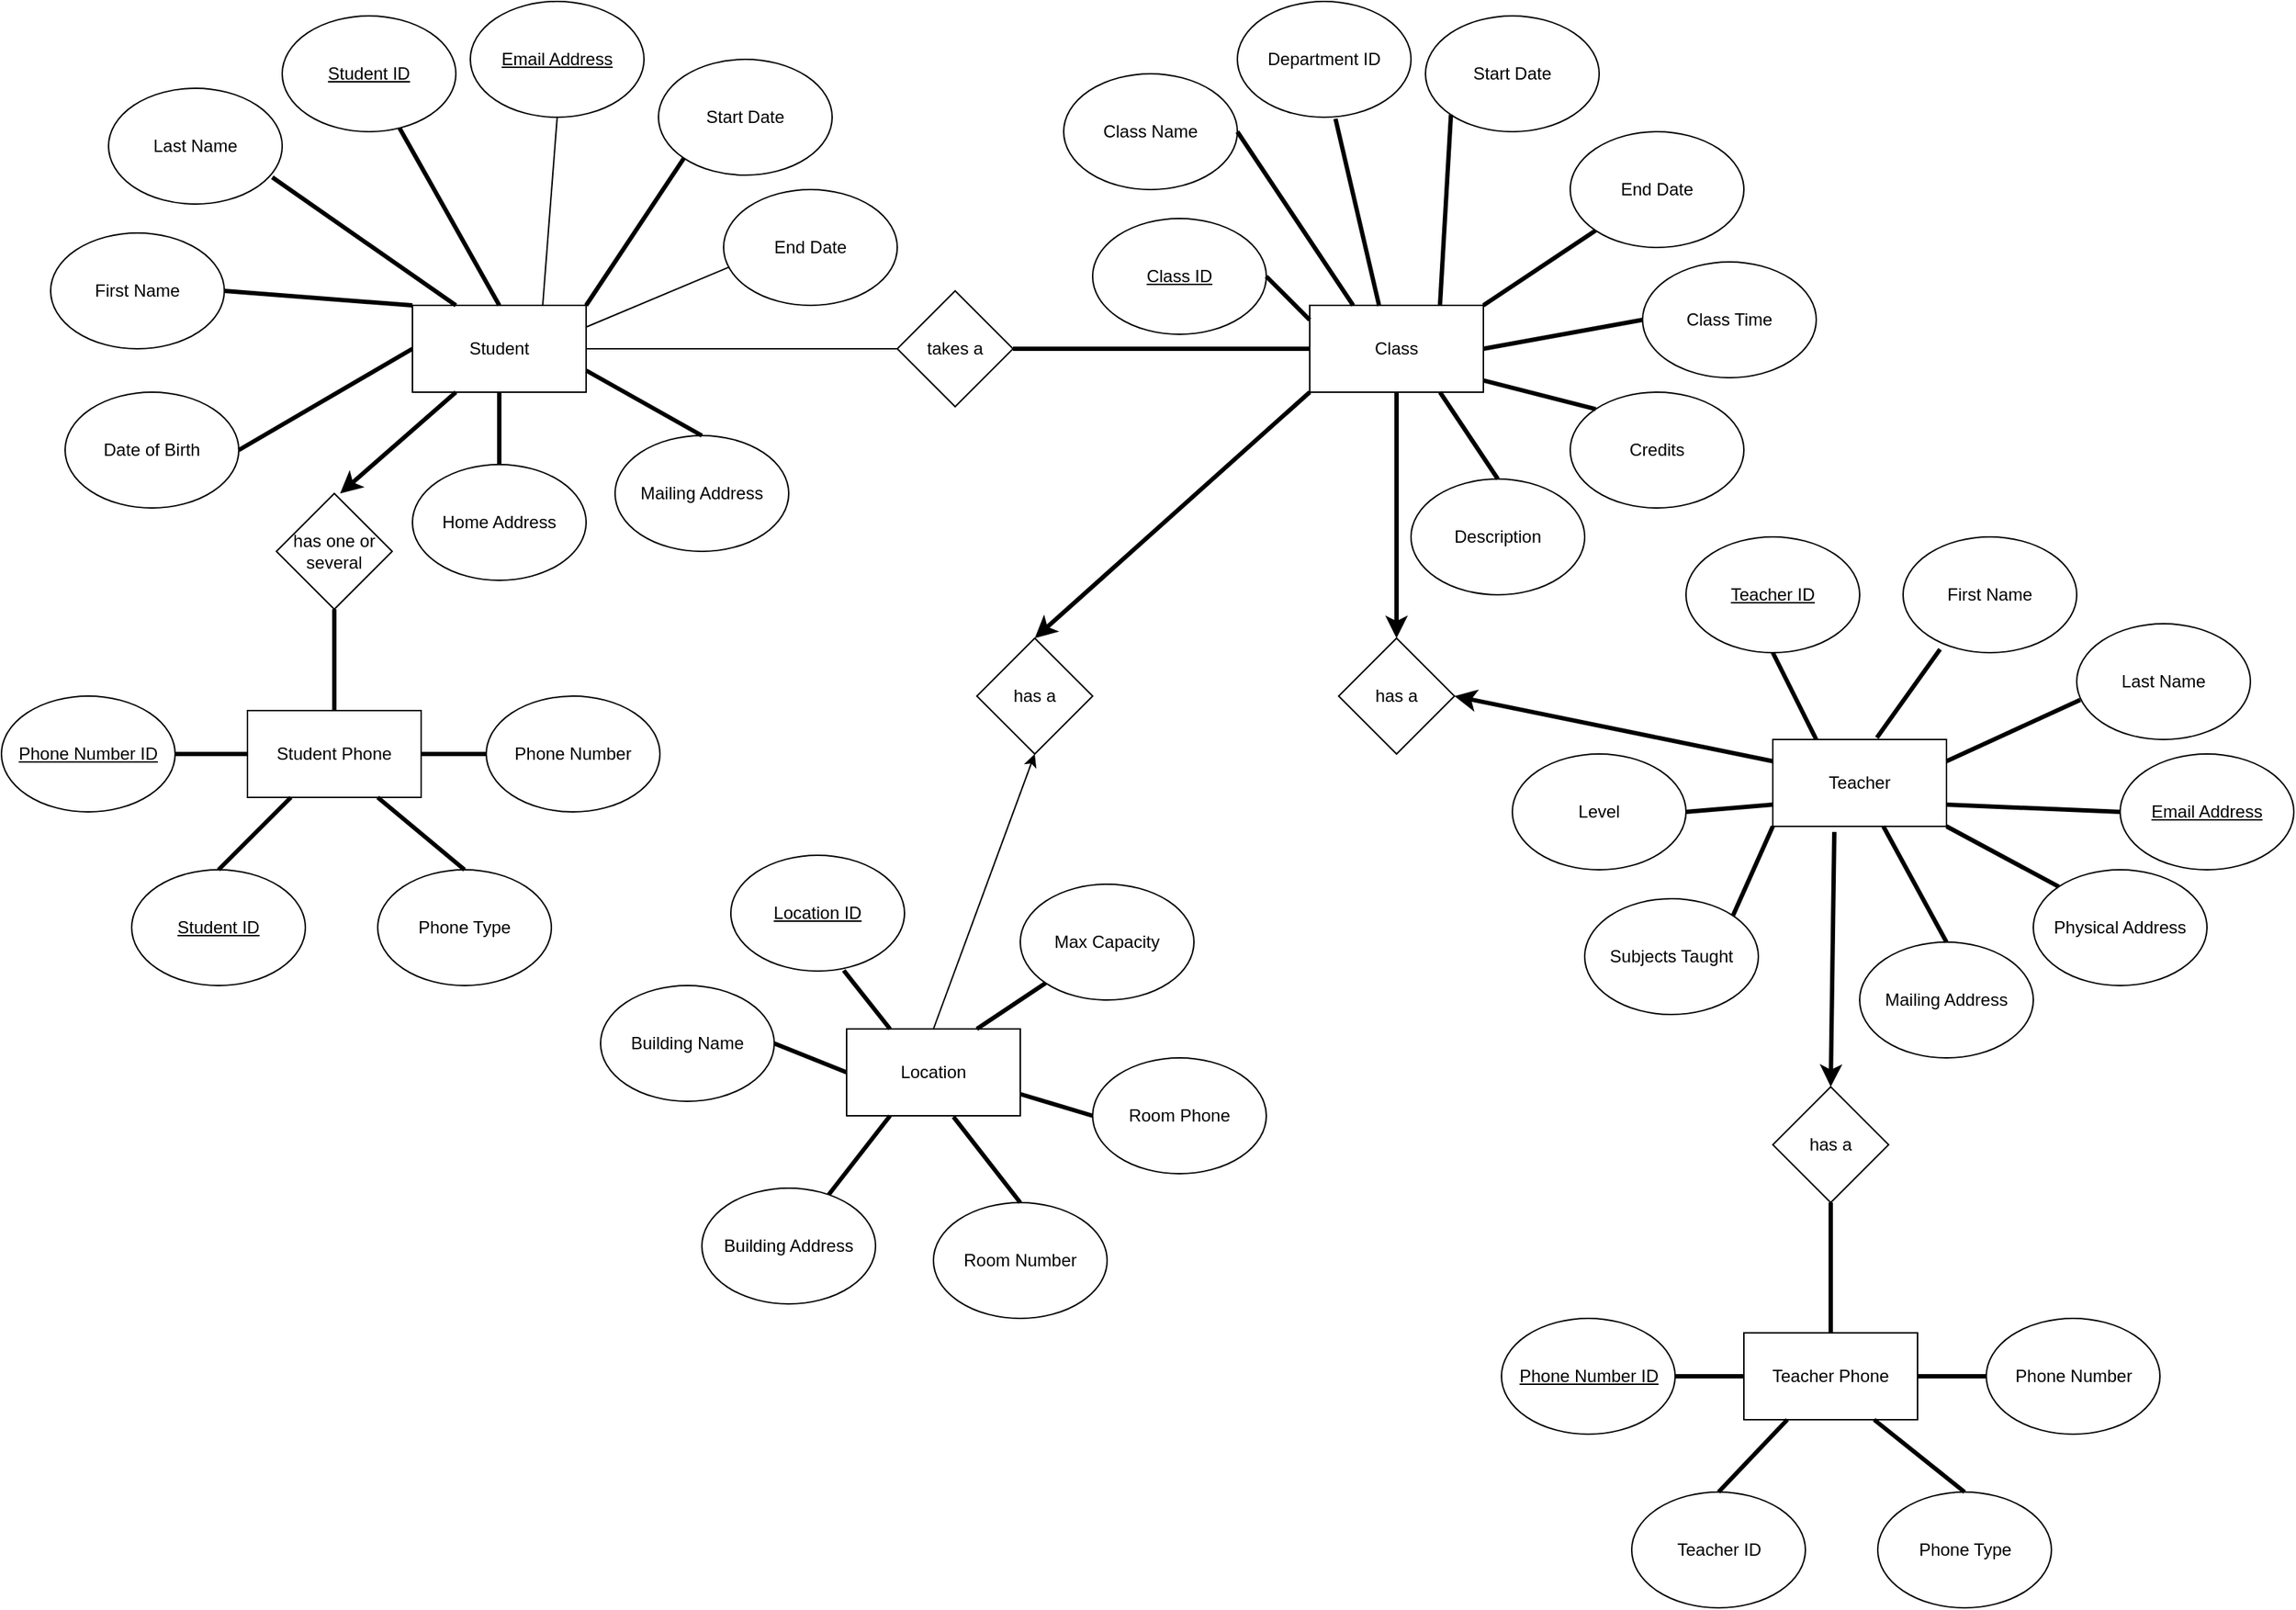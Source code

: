 <mxfile>
    <diagram id="l6S5YZbqZ1aLfqrrMIcv" name="Page-1">
        <mxGraphModel dx="1677" dy="562" grid="1" gridSize="10" guides="1" tooltips="1" connect="1" arrows="1" fold="1" page="1" pageScale="1" pageWidth="850" pageHeight="1100" math="0" shadow="0">
            <root>
                <mxCell id="0"/>
                <mxCell id="1" parent="0"/>
                <mxCell id="2" value="Student" style="rounded=0;whiteSpace=wrap;html=1;" vertex="1" parent="1">
                    <mxGeometry x="210" y="220" width="120" height="60" as="geometry"/>
                </mxCell>
                <mxCell id="3" value="&lt;u&gt;Student ID&lt;/u&gt;" style="ellipse;whiteSpace=wrap;html=1;" vertex="1" parent="1">
                    <mxGeometry x="120" y="20" width="120" height="80" as="geometry"/>
                </mxCell>
                <mxCell id="6" value="First Name" style="ellipse;whiteSpace=wrap;html=1;" vertex="1" parent="1">
                    <mxGeometry x="-40" y="170" width="120" height="80" as="geometry"/>
                </mxCell>
                <mxCell id="7" value="Last Name" style="ellipse;whiteSpace=wrap;html=1;" vertex="1" parent="1">
                    <mxGeometry y="70" width="120" height="80" as="geometry"/>
                </mxCell>
                <mxCell id="10" value="Date of Birth" style="ellipse;whiteSpace=wrap;html=1;" vertex="1" parent="1">
                    <mxGeometry x="-30" y="280" width="120" height="80" as="geometry"/>
                </mxCell>
                <mxCell id="14" value="" style="edgeStyle=none;html=1;endArrow=none;endFill=0;strokeWidth=3;exitX=0.5;exitY=0;exitDx=0;exitDy=0;" edge="1" parent="1" source="2" target="3">
                    <mxGeometry relative="1" as="geometry">
                        <mxPoint x="303.623" y="191.33" as="sourcePoint"/>
                        <mxPoint x="259.999" y="150.002" as="targetPoint"/>
                    </mxGeometry>
                </mxCell>
                <mxCell id="15" value="" style="edgeStyle=none;html=1;endArrow=none;endFill=0;strokeWidth=3;entryX=0.943;entryY=0.769;entryDx=0;entryDy=0;exitX=0.25;exitY=0;exitDx=0;exitDy=0;entryPerimeter=0;" edge="1" parent="1" source="2" target="7">
                    <mxGeometry relative="1" as="geometry">
                        <mxPoint x="280" y="230" as="sourcePoint"/>
                        <mxPoint x="280" y="140" as="targetPoint"/>
                    </mxGeometry>
                </mxCell>
                <mxCell id="16" value="" style="edgeStyle=none;html=1;endArrow=none;endFill=0;strokeWidth=3;entryX=1;entryY=0.5;entryDx=0;entryDy=0;exitX=0;exitY=0;exitDx=0;exitDy=0;" edge="1" parent="1" source="2" target="6">
                    <mxGeometry relative="1" as="geometry">
                        <mxPoint x="250" y="230" as="sourcePoint"/>
                        <mxPoint x="182.426" y="118.284" as="targetPoint"/>
                    </mxGeometry>
                </mxCell>
                <mxCell id="17" value="" style="edgeStyle=none;html=1;endArrow=none;endFill=0;strokeWidth=3;entryX=1;entryY=0.5;entryDx=0;entryDy=0;exitX=0;exitY=0.5;exitDx=0;exitDy=0;" edge="1" parent="1" source="2" target="10">
                    <mxGeometry relative="1" as="geometry">
                        <mxPoint x="245" y="300" as="sourcePoint"/>
                        <mxPoint x="155" y="270" as="targetPoint"/>
                    </mxGeometry>
                </mxCell>
                <mxCell id="19" value="has one or several" style="rhombus;whiteSpace=wrap;html=1;" vertex="1" parent="1">
                    <mxGeometry x="116" y="350" width="80" height="80" as="geometry"/>
                </mxCell>
                <mxCell id="21" value="Student Phone" style="rounded=0;whiteSpace=wrap;html=1;" vertex="1" parent="1">
                    <mxGeometry x="96" y="500" width="120" height="60" as="geometry"/>
                </mxCell>
                <mxCell id="22" value="&lt;u&gt;Phone Number ID&lt;/u&gt;" style="ellipse;whiteSpace=wrap;html=1;" vertex="1" parent="1">
                    <mxGeometry x="-74" y="490" width="120" height="80" as="geometry"/>
                </mxCell>
                <mxCell id="23" value="&lt;u&gt;Student ID&lt;/u&gt;" style="ellipse;whiteSpace=wrap;html=1;" vertex="1" parent="1">
                    <mxGeometry x="16" y="610" width="120" height="80" as="geometry"/>
                </mxCell>
                <mxCell id="24" value="Phone Type" style="ellipse;whiteSpace=wrap;html=1;" vertex="1" parent="1">
                    <mxGeometry x="186" y="610" width="120" height="80" as="geometry"/>
                </mxCell>
                <mxCell id="25" value="Phone Number" style="ellipse;whiteSpace=wrap;html=1;" vertex="1" parent="1">
                    <mxGeometry x="261" y="490" width="120" height="80" as="geometry"/>
                </mxCell>
                <mxCell id="26" value="" style="edgeStyle=none;html=1;endArrow=none;endFill=0;strokeWidth=3;entryX=1;entryY=0.5;entryDx=0;entryDy=0;exitX=0;exitY=0.5;exitDx=0;exitDy=0;" edge="1" parent="1" source="21" target="22">
                    <mxGeometry relative="1" as="geometry">
                        <mxPoint x="220" y="260" as="sourcePoint"/>
                        <mxPoint x="150.0" y="320" as="targetPoint"/>
                    </mxGeometry>
                </mxCell>
                <mxCell id="27" value="" style="edgeStyle=none;html=1;endArrow=none;endFill=0;strokeWidth=3;exitX=0;exitY=0.5;exitDx=0;exitDy=0;" edge="1" parent="1" source="25">
                    <mxGeometry relative="1" as="geometry">
                        <mxPoint x="150" y="540" as="sourcePoint"/>
                        <mxPoint x="260" y="530" as="targetPoint"/>
                    </mxGeometry>
                </mxCell>
                <mxCell id="28" value="" style="edgeStyle=none;html=1;endArrow=none;endFill=0;strokeWidth=3;entryX=0.5;entryY=0;entryDx=0;entryDy=0;exitX=0.25;exitY=1;exitDx=0;exitDy=0;" edge="1" parent="1" source="21" target="23">
                    <mxGeometry relative="1" as="geometry">
                        <mxPoint x="106" y="540" as="sourcePoint"/>
                        <mxPoint x="56" y="540" as="targetPoint"/>
                    </mxGeometry>
                </mxCell>
                <mxCell id="29" value="" style="edgeStyle=none;html=1;endArrow=none;endFill=0;strokeWidth=3;entryX=0.5;entryY=0;entryDx=0;entryDy=0;exitX=0.75;exitY=1;exitDx=0;exitDy=0;" edge="1" parent="1" source="21" target="24">
                    <mxGeometry relative="1" as="geometry">
                        <mxPoint x="251" y="570" as="sourcePoint"/>
                        <mxPoint x="201" y="620" as="targetPoint"/>
                    </mxGeometry>
                </mxCell>
                <mxCell id="30" value="Home Address" style="ellipse;whiteSpace=wrap;html=1;" vertex="1" parent="1">
                    <mxGeometry x="210" y="330" width="120" height="80" as="geometry"/>
                </mxCell>
                <mxCell id="31" value="Mailing Address" style="ellipse;whiteSpace=wrap;html=1;" vertex="1" parent="1">
                    <mxGeometry x="350" y="310" width="120" height="80" as="geometry"/>
                </mxCell>
                <mxCell id="32" value="&lt;u&gt;Email Address&lt;/u&gt;" style="ellipse;whiteSpace=wrap;html=1;" vertex="1" parent="1">
                    <mxGeometry x="250" y="10" width="120" height="80" as="geometry"/>
                </mxCell>
                <mxCell id="33" value="" style="edgeStyle=none;html=1;endArrow=none;endFill=0;strokeWidth=3;entryX=0.5;entryY=0;entryDx=0;entryDy=0;exitX=0.5;exitY=1;exitDx=0;exitDy=0;" edge="1" parent="1" source="2" target="30">
                    <mxGeometry relative="1" as="geometry">
                        <mxPoint x="220" y="290" as="sourcePoint"/>
                        <mxPoint x="210" y="350" as="targetPoint"/>
                    </mxGeometry>
                </mxCell>
                <mxCell id="36" value="" style="endArrow=none;html=1;entryX=0.5;entryY=1;entryDx=0;entryDy=0;exitX=0.75;exitY=0;exitDx=0;exitDy=0;" edge="1" parent="1" source="2" target="32">
                    <mxGeometry width="50" height="50" relative="1" as="geometry">
                        <mxPoint x="320" y="380" as="sourcePoint"/>
                        <mxPoint x="370" y="330" as="targetPoint"/>
                    </mxGeometry>
                </mxCell>
                <mxCell id="37" value="Start Date" style="ellipse;whiteSpace=wrap;html=1;" vertex="1" parent="1">
                    <mxGeometry x="380" y="50" width="120" height="80" as="geometry"/>
                </mxCell>
                <mxCell id="38" value="End Date" style="ellipse;whiteSpace=wrap;html=1;" vertex="1" parent="1">
                    <mxGeometry x="425" y="140" width="120" height="80" as="geometry"/>
                </mxCell>
                <mxCell id="39" value="" style="edgeStyle=none;html=1;endArrow=none;endFill=0;strokeWidth=3;entryX=0;entryY=1;entryDx=0;entryDy=0;exitX=1;exitY=0;exitDx=0;exitDy=0;" edge="1" parent="1" source="2" target="37">
                    <mxGeometry relative="1" as="geometry">
                        <mxPoint x="280" y="230" as="sourcePoint"/>
                        <mxPoint x="190" y="110" as="targetPoint"/>
                    </mxGeometry>
                </mxCell>
                <mxCell id="40" value="" style="endArrow=none;html=1;exitX=1;exitY=0.25;exitDx=0;exitDy=0;entryX=0.034;entryY=0.668;entryDx=0;entryDy=0;entryPerimeter=0;" edge="1" parent="1" source="2" target="38">
                    <mxGeometry width="50" height="50" relative="1" as="geometry">
                        <mxPoint x="340" y="275" as="sourcePoint"/>
                        <mxPoint x="420" y="190" as="targetPoint"/>
                    </mxGeometry>
                </mxCell>
                <mxCell id="41" value="" style="edgeStyle=none;html=1;endArrow=none;endFill=0;strokeWidth=3;entryX=0;entryY=0.5;entryDx=0;entryDy=0;exitX=1;exitY=0.5;exitDx=0;exitDy=0;" edge="1" parent="1" source="21" target="25">
                    <mxGeometry relative="1" as="geometry">
                        <mxPoint x="196" y="570" as="sourcePoint"/>
                        <mxPoint x="256" y="620" as="targetPoint"/>
                    </mxGeometry>
                </mxCell>
                <mxCell id="42" value="Class" style="rounded=0;whiteSpace=wrap;html=1;" vertex="1" parent="1">
                    <mxGeometry x="830" y="220" width="120" height="60" as="geometry"/>
                </mxCell>
                <mxCell id="43" value="takes a" style="rhombus;whiteSpace=wrap;html=1;" vertex="1" parent="1">
                    <mxGeometry x="545" y="210" width="80" height="80" as="geometry"/>
                </mxCell>
                <mxCell id="45" value="" style="endArrow=none;html=1;entryX=0;entryY=0.5;entryDx=0;entryDy=0;exitX=1;exitY=0.5;exitDx=0;exitDy=0;" edge="1" parent="1" source="2" target="43">
                    <mxGeometry width="50" height="50" relative="1" as="geometry">
                        <mxPoint x="635" y="260" as="sourcePoint"/>
                        <mxPoint x="770" y="260" as="targetPoint"/>
                    </mxGeometry>
                </mxCell>
                <mxCell id="46" value="&lt;u&gt;Class ID&lt;/u&gt;" style="ellipse;whiteSpace=wrap;html=1;" vertex="1" parent="1">
                    <mxGeometry x="680" y="160" width="120" height="80" as="geometry"/>
                </mxCell>
                <mxCell id="47" value="Class Name" style="ellipse;whiteSpace=wrap;html=1;" vertex="1" parent="1">
                    <mxGeometry x="660" y="60" width="120" height="80" as="geometry"/>
                </mxCell>
                <mxCell id="48" value="Department ID" style="ellipse;whiteSpace=wrap;html=1;" vertex="1" parent="1">
                    <mxGeometry x="780" y="10" width="120" height="80" as="geometry"/>
                </mxCell>
                <mxCell id="49" value="Start Date" style="ellipse;whiteSpace=wrap;html=1;" vertex="1" parent="1">
                    <mxGeometry x="910" y="20" width="120" height="80" as="geometry"/>
                </mxCell>
                <mxCell id="50" value="End Date" style="ellipse;whiteSpace=wrap;html=1;" vertex="1" parent="1">
                    <mxGeometry x="1010" y="100" width="120" height="80" as="geometry"/>
                </mxCell>
                <mxCell id="51" value="Class Time" style="ellipse;whiteSpace=wrap;html=1;" vertex="1" parent="1">
                    <mxGeometry x="1060" y="190" width="120" height="80" as="geometry"/>
                </mxCell>
                <mxCell id="52" value="Credits" style="ellipse;whiteSpace=wrap;html=1;" vertex="1" parent="1">
                    <mxGeometry x="1010" y="280" width="120" height="80" as="geometry"/>
                </mxCell>
                <mxCell id="53" value="Description" style="ellipse;whiteSpace=wrap;html=1;" vertex="1" parent="1">
                    <mxGeometry x="900" y="340" width="120" height="80" as="geometry"/>
                </mxCell>
                <mxCell id="55" value="has a" style="rhombus;whiteSpace=wrap;html=1;" vertex="1" parent="1">
                    <mxGeometry x="850" y="450" width="80" height="80" as="geometry"/>
                </mxCell>
                <mxCell id="56" value="Teacher" style="rounded=0;whiteSpace=wrap;html=1;" vertex="1" parent="1">
                    <mxGeometry x="1150" y="520" width="120" height="60" as="geometry"/>
                </mxCell>
                <mxCell id="61" value="has a" style="rhombus;whiteSpace=wrap;html=1;" vertex="1" parent="1">
                    <mxGeometry x="600" y="450" width="80" height="80" as="geometry"/>
                </mxCell>
                <mxCell id="120" value="" style="edgeStyle=none;html=1;entryX=0.5;entryY=1;entryDx=0;entryDy=0;exitX=0.5;exitY=0;exitDx=0;exitDy=0;" edge="1" parent="1" source="63" target="61">
                    <mxGeometry relative="1" as="geometry"/>
                </mxCell>
                <mxCell id="63" value="Location" style="rounded=0;whiteSpace=wrap;html=1;" vertex="1" parent="1">
                    <mxGeometry x="510" y="720" width="120" height="60" as="geometry"/>
                </mxCell>
                <mxCell id="65" value="&lt;u&gt;Location ID&lt;/u&gt;" style="ellipse;whiteSpace=wrap;html=1;" vertex="1" parent="1">
                    <mxGeometry x="430" y="600" width="120" height="80" as="geometry"/>
                </mxCell>
                <mxCell id="66" value="Building Name" style="ellipse;whiteSpace=wrap;html=1;" vertex="1" parent="1">
                    <mxGeometry x="340" y="690" width="120" height="80" as="geometry"/>
                </mxCell>
                <mxCell id="67" value="Building Address" style="ellipse;whiteSpace=wrap;html=1;" vertex="1" parent="1">
                    <mxGeometry x="410" y="830" width="120" height="80" as="geometry"/>
                </mxCell>
                <mxCell id="69" value="Room Number" style="ellipse;whiteSpace=wrap;html=1;" vertex="1" parent="1">
                    <mxGeometry x="570" y="840" width="120" height="80" as="geometry"/>
                </mxCell>
                <mxCell id="70" value="Room Phone" style="ellipse;whiteSpace=wrap;html=1;" vertex="1" parent="1">
                    <mxGeometry x="680" y="740" width="120" height="80" as="geometry"/>
                </mxCell>
                <mxCell id="71" value="Max Capacity" style="ellipse;whiteSpace=wrap;html=1;" vertex="1" parent="1">
                    <mxGeometry x="630" y="620" width="120" height="80" as="geometry"/>
                </mxCell>
                <mxCell id="72" value="" style="edgeStyle=none;html=1;endArrow=none;endFill=0;strokeWidth=3;entryX=0.65;entryY=0.995;entryDx=0;entryDy=0;exitX=0.25;exitY=0;exitDx=0;exitDy=0;entryPerimeter=0;" edge="1" parent="1" source="63" target="65">
                    <mxGeometry relative="1" as="geometry">
                        <mxPoint x="492.43" y="721.72" as="sourcePoint"/>
                        <mxPoint x="560.004" y="620.004" as="targetPoint"/>
                    </mxGeometry>
                </mxCell>
                <mxCell id="73" value="" style="edgeStyle=none;html=1;endArrow=none;endFill=0;strokeWidth=3;entryX=1;entryY=0.5;entryDx=0;entryDy=0;exitX=0;exitY=0.5;exitDx=0;exitDy=0;" edge="1" parent="1" source="63" target="66">
                    <mxGeometry relative="1" as="geometry">
                        <mxPoint x="550" y="730" as="sourcePoint"/>
                        <mxPoint x="518.0" y="689.6" as="targetPoint"/>
                    </mxGeometry>
                </mxCell>
                <mxCell id="74" value="" style="edgeStyle=none;html=1;endArrow=none;endFill=0;strokeWidth=3;exitX=0.25;exitY=1;exitDx=0;exitDy=0;" edge="1" parent="1" source="63" target="67">
                    <mxGeometry relative="1" as="geometry">
                        <mxPoint x="520" y="760" as="sourcePoint"/>
                        <mxPoint x="470.0" y="740" as="targetPoint"/>
                    </mxGeometry>
                </mxCell>
                <mxCell id="75" value="" style="edgeStyle=none;html=1;endArrow=none;endFill=0;strokeWidth=3;entryX=0.5;entryY=0;entryDx=0;entryDy=0;exitX=0.615;exitY=1.012;exitDx=0;exitDy=0;exitPerimeter=0;" edge="1" parent="1" source="63" target="69">
                    <mxGeometry relative="1" as="geometry">
                        <mxPoint x="550" y="790" as="sourcePoint"/>
                        <mxPoint x="502.426" y="841.716" as="targetPoint"/>
                    </mxGeometry>
                </mxCell>
                <mxCell id="76" value="" style="edgeStyle=none;html=1;endArrow=none;endFill=0;strokeWidth=3;entryX=0;entryY=0.5;entryDx=0;entryDy=0;exitX=1;exitY=0.75;exitDx=0;exitDy=0;" edge="1" parent="1" source="63" target="70">
                    <mxGeometry relative="1" as="geometry">
                        <mxPoint x="610" y="790" as="sourcePoint"/>
                        <mxPoint x="620" y="870" as="targetPoint"/>
                    </mxGeometry>
                </mxCell>
                <mxCell id="77" value="" style="edgeStyle=none;html=1;endArrow=none;endFill=0;strokeWidth=3;entryX=0.75;entryY=0;entryDx=0;entryDy=0;exitX=0;exitY=1;exitDx=0;exitDy=0;" edge="1" parent="1" source="71" target="63">
                    <mxGeometry relative="1" as="geometry">
                        <mxPoint x="640" y="775" as="sourcePoint"/>
                        <mxPoint x="680.0" y="800" as="targetPoint"/>
                    </mxGeometry>
                </mxCell>
                <mxCell id="78" value="" style="edgeStyle=none;html=1;endArrow=none;endFill=0;strokeWidth=3;entryX=0;entryY=0.167;entryDx=0;entryDy=0;exitX=1;exitY=0.5;exitDx=0;exitDy=0;entryPerimeter=0;" edge="1" parent="1" source="46" target="42">
                    <mxGeometry relative="1" as="geometry">
                        <mxPoint x="1047.574" y="410.004" as="sourcePoint"/>
                        <mxPoint x="1000" y="441.72" as="targetPoint"/>
                    </mxGeometry>
                </mxCell>
                <mxCell id="79" value="" style="edgeStyle=none;html=1;endArrow=none;endFill=0;strokeWidth=3;entryX=0.25;entryY=0;entryDx=0;entryDy=0;exitX=1;exitY=0.5;exitDx=0;exitDy=0;" edge="1" parent="1" source="47" target="42">
                    <mxGeometry relative="1" as="geometry">
                        <mxPoint x="810" y="210" as="sourcePoint"/>
                        <mxPoint x="840" y="240.02" as="targetPoint"/>
                    </mxGeometry>
                </mxCell>
                <mxCell id="80" value="" style="edgeStyle=none;html=1;endArrow=none;endFill=0;strokeWidth=3;entryX=0.4;entryY=0.007;entryDx=0;entryDy=0;exitX=0.565;exitY=1.013;exitDx=0;exitDy=0;exitPerimeter=0;entryPerimeter=0;" edge="1" parent="1" source="48" target="42">
                    <mxGeometry relative="1" as="geometry">
                        <mxPoint x="790" y="110" as="sourcePoint"/>
                        <mxPoint x="870" y="230" as="targetPoint"/>
                    </mxGeometry>
                </mxCell>
                <mxCell id="81" value="" style="edgeStyle=none;html=1;endArrow=none;endFill=0;strokeWidth=3;exitX=0;exitY=1;exitDx=0;exitDy=0;entryX=0.75;entryY=0;entryDx=0;entryDy=0;" edge="1" parent="1" source="49" target="42">
                    <mxGeometry relative="1" as="geometry">
                        <mxPoint x="857.8" y="101.04" as="sourcePoint"/>
                        <mxPoint x="910" y="210" as="targetPoint"/>
                    </mxGeometry>
                </mxCell>
                <mxCell id="82" value="" style="edgeStyle=none;html=1;endArrow=none;endFill=0;strokeWidth=3;exitX=0;exitY=1;exitDx=0;exitDy=0;" edge="1" parent="1" source="50">
                    <mxGeometry relative="1" as="geometry">
                        <mxPoint x="937.574" y="98.284" as="sourcePoint"/>
                        <mxPoint x="950" y="220" as="targetPoint"/>
                    </mxGeometry>
                </mxCell>
                <mxCell id="83" value="" style="edgeStyle=none;html=1;endArrow=none;endFill=0;strokeWidth=3;exitX=0;exitY=0.5;exitDx=0;exitDy=0;entryX=1;entryY=0.5;entryDx=0;entryDy=0;" edge="1" parent="1" source="51" target="42">
                    <mxGeometry relative="1" as="geometry">
                        <mxPoint x="1037.574" y="178.284" as="sourcePoint"/>
                        <mxPoint x="960" y="230" as="targetPoint"/>
                    </mxGeometry>
                </mxCell>
                <mxCell id="84" value="" style="edgeStyle=none;html=1;endArrow=none;endFill=0;strokeWidth=3;exitX=0;exitY=0;exitDx=0;exitDy=0;entryX=1.002;entryY=0.866;entryDx=0;entryDy=0;entryPerimeter=0;" edge="1" parent="1" source="52" target="42">
                    <mxGeometry relative="1" as="geometry">
                        <mxPoint x="1070" y="240" as="sourcePoint"/>
                        <mxPoint x="960" y="260" as="targetPoint"/>
                    </mxGeometry>
                </mxCell>
                <mxCell id="85" value="" style="edgeStyle=none;html=1;endArrow=none;endFill=0;strokeWidth=3;exitX=0.5;exitY=0;exitDx=0;exitDy=0;entryX=0.75;entryY=1;entryDx=0;entryDy=0;" edge="1" parent="1" source="53" target="42">
                    <mxGeometry relative="1" as="geometry">
                        <mxPoint x="1037.574" y="301.716" as="sourcePoint"/>
                        <mxPoint x="960.24" y="281.96" as="targetPoint"/>
                    </mxGeometry>
                </mxCell>
                <mxCell id="86" value="&lt;u&gt;Teacher ID&lt;/u&gt;" style="ellipse;whiteSpace=wrap;html=1;" vertex="1" parent="1">
                    <mxGeometry x="1090" y="380" width="120" height="80" as="geometry"/>
                </mxCell>
                <mxCell id="87" value="First Name" style="ellipse;whiteSpace=wrap;html=1;" vertex="1" parent="1">
                    <mxGeometry x="1240" y="380" width="120" height="80" as="geometry"/>
                </mxCell>
                <mxCell id="88" value="Last Name" style="ellipse;whiteSpace=wrap;html=1;" vertex="1" parent="1">
                    <mxGeometry x="1360" y="440" width="120" height="80" as="geometry"/>
                </mxCell>
                <mxCell id="90" value="&lt;u&gt;Email Address&lt;/u&gt;" style="ellipse;whiteSpace=wrap;html=1;" vertex="1" parent="1">
                    <mxGeometry x="1390" y="530" width="120" height="80" as="geometry"/>
                </mxCell>
                <mxCell id="91" value="Subjects Taught" style="ellipse;whiteSpace=wrap;html=1;" vertex="1" parent="1">
                    <mxGeometry x="1020" y="630" width="120" height="80" as="geometry"/>
                </mxCell>
                <mxCell id="92" value="Level" style="ellipse;whiteSpace=wrap;html=1;" vertex="1" parent="1">
                    <mxGeometry x="970" y="530" width="120" height="80" as="geometry"/>
                </mxCell>
                <mxCell id="93" value="Physical Address" style="ellipse;whiteSpace=wrap;html=1;" vertex="1" parent="1">
                    <mxGeometry x="1330" y="610" width="120" height="80" as="geometry"/>
                </mxCell>
                <mxCell id="94" value="Mailing Address" style="ellipse;whiteSpace=wrap;html=1;" vertex="1" parent="1">
                    <mxGeometry x="1210" y="660" width="120" height="80" as="geometry"/>
                </mxCell>
                <mxCell id="95" value="has a" style="rhombus;whiteSpace=wrap;html=1;" vertex="1" parent="1">
                    <mxGeometry x="1150" y="760" width="80" height="80" as="geometry"/>
                </mxCell>
                <mxCell id="96" value="Teacher Phone" style="rounded=0;whiteSpace=wrap;html=1;" vertex="1" parent="1">
                    <mxGeometry x="1130" y="930" width="120" height="60" as="geometry"/>
                </mxCell>
                <mxCell id="97" value="&lt;u&gt;Phone Number ID&lt;/u&gt;" style="ellipse;whiteSpace=wrap;html=1;" vertex="1" parent="1">
                    <mxGeometry x="962.5" y="920" width="120" height="80" as="geometry"/>
                </mxCell>
                <mxCell id="98" value="Teacher ID" style="ellipse;whiteSpace=wrap;html=1;" vertex="1" parent="1">
                    <mxGeometry x="1052.5" y="1040" width="120" height="80" as="geometry"/>
                </mxCell>
                <mxCell id="99" value="Phone Type" style="ellipse;whiteSpace=wrap;html=1;" vertex="1" parent="1">
                    <mxGeometry x="1222.5" y="1040" width="120" height="80" as="geometry"/>
                </mxCell>
                <mxCell id="100" value="Phone Number" style="ellipse;whiteSpace=wrap;html=1;" vertex="1" parent="1">
                    <mxGeometry x="1297.5" y="920" width="120" height="80" as="geometry"/>
                </mxCell>
                <mxCell id="101" value="" style="edgeStyle=none;html=1;endArrow=none;endFill=0;strokeWidth=3;entryX=1;entryY=0.5;entryDx=0;entryDy=0;exitX=0;exitY=0.5;exitDx=0;exitDy=0;" edge="1" parent="1" source="96" target="97">
                    <mxGeometry relative="1" as="geometry">
                        <mxPoint x="1256.5" y="690" as="sourcePoint"/>
                        <mxPoint x="1186.5" y="750" as="targetPoint"/>
                    </mxGeometry>
                </mxCell>
                <mxCell id="102" value="" style="edgeStyle=none;html=1;endArrow=none;endFill=0;strokeWidth=3;exitX=0;exitY=0.5;exitDx=0;exitDy=0;" edge="1" parent="1" source="100">
                    <mxGeometry relative="1" as="geometry">
                        <mxPoint x="1186.5" y="970" as="sourcePoint"/>
                        <mxPoint x="1296.5" y="960" as="targetPoint"/>
                    </mxGeometry>
                </mxCell>
                <mxCell id="103" value="" style="edgeStyle=none;html=1;endArrow=none;endFill=0;strokeWidth=3;entryX=0.5;entryY=0;entryDx=0;entryDy=0;exitX=0.25;exitY=1;exitDx=0;exitDy=0;" edge="1" parent="1" source="96" target="98">
                    <mxGeometry relative="1" as="geometry">
                        <mxPoint x="1142.5" y="970" as="sourcePoint"/>
                        <mxPoint x="1092.5" y="970" as="targetPoint"/>
                    </mxGeometry>
                </mxCell>
                <mxCell id="104" value="" style="edgeStyle=none;html=1;endArrow=none;endFill=0;strokeWidth=3;entryX=0.5;entryY=0;entryDx=0;entryDy=0;exitX=0.75;exitY=1;exitDx=0;exitDy=0;" edge="1" parent="1" source="96" target="99">
                    <mxGeometry relative="1" as="geometry">
                        <mxPoint x="1287.5" y="1000" as="sourcePoint"/>
                        <mxPoint x="1237.5" y="1050" as="targetPoint"/>
                    </mxGeometry>
                </mxCell>
                <mxCell id="105" value="" style="edgeStyle=none;html=1;endArrow=none;endFill=0;strokeWidth=3;entryX=0;entryY=0.5;entryDx=0;entryDy=0;exitX=1;exitY=0.5;exitDx=0;exitDy=0;" edge="1" parent="1" source="96" target="100">
                    <mxGeometry relative="1" as="geometry">
                        <mxPoint x="1232.5" y="1000" as="sourcePoint"/>
                        <mxPoint x="1292.5" y="1050" as="targetPoint"/>
                    </mxGeometry>
                </mxCell>
                <mxCell id="109" value="" style="edgeStyle=none;html=1;endArrow=none;endFill=0;strokeWidth=3;exitX=0.25;exitY=0;exitDx=0;exitDy=0;entryX=0.5;entryY=1;entryDx=0;entryDy=0;" edge="1" parent="1" source="56" target="86">
                    <mxGeometry relative="1" as="geometry">
                        <mxPoint x="1248.664" y="489.876" as="sourcePoint"/>
                        <mxPoint x="1171.33" y="470.12" as="targetPoint"/>
                    </mxGeometry>
                </mxCell>
                <mxCell id="110" value="" style="edgeStyle=none;html=1;endArrow=none;endFill=0;strokeWidth=3;exitX=0.599;exitY=-0.02;exitDx=0;exitDy=0;entryX=0.213;entryY=0.971;entryDx=0;entryDy=0;exitPerimeter=0;entryPerimeter=0;" edge="1" parent="1" source="56" target="87">
                    <mxGeometry relative="1" as="geometry">
                        <mxPoint x="1315" y="530" as="sourcePoint"/>
                        <mxPoint x="1285" y="470.0" as="targetPoint"/>
                    </mxGeometry>
                </mxCell>
                <mxCell id="111" value="" style="edgeStyle=none;html=1;endArrow=none;endFill=0;strokeWidth=3;exitX=1;exitY=0.25;exitDx=0;exitDy=0;entryX=0.02;entryY=0.658;entryDx=0;entryDy=0;entryPerimeter=0;" edge="1" parent="1" source="56" target="88">
                    <mxGeometry relative="1" as="geometry">
                        <mxPoint x="1250" y="530" as="sourcePoint"/>
                        <mxPoint x="1310" y="470.0" as="targetPoint"/>
                    </mxGeometry>
                </mxCell>
                <mxCell id="112" value="" style="edgeStyle=none;html=1;endArrow=none;endFill=0;strokeWidth=3;exitX=1;exitY=0.75;exitDx=0;exitDy=0;entryX=0;entryY=0.5;entryDx=0;entryDy=0;" edge="1" parent="1" source="56" target="90">
                    <mxGeometry relative="1" as="geometry">
                        <mxPoint x="1280" y="545" as="sourcePoint"/>
                        <mxPoint x="1370.0" y="490" as="targetPoint"/>
                    </mxGeometry>
                </mxCell>
                <mxCell id="113" value="" style="edgeStyle=none;html=1;endArrow=none;endFill=0;strokeWidth=3;exitX=1;exitY=1;exitDx=0;exitDy=0;entryX=0;entryY=0;entryDx=0;entryDy=0;" edge="1" parent="1" source="56" target="93">
                    <mxGeometry relative="1" as="geometry">
                        <mxPoint x="1280" y="575" as="sourcePoint"/>
                        <mxPoint x="1400" y="580" as="targetPoint"/>
                    </mxGeometry>
                </mxCell>
                <mxCell id="114" value="" style="edgeStyle=none;html=1;endArrow=none;endFill=0;strokeWidth=3;entryX=0.5;entryY=0;entryDx=0;entryDy=0;" edge="1" parent="1" source="56" target="94">
                    <mxGeometry relative="1" as="geometry">
                        <mxPoint x="1280" y="590" as="sourcePoint"/>
                        <mxPoint x="1357.574" y="631.716" as="targetPoint"/>
                    </mxGeometry>
                </mxCell>
                <mxCell id="115" value="" style="edgeStyle=none;html=1;endArrow=none;endFill=0;strokeWidth=3;exitX=0;exitY=1;exitDx=0;exitDy=0;entryX=1;entryY=0;entryDx=0;entryDy=0;" edge="1" parent="1" source="56" target="91">
                    <mxGeometry relative="1" as="geometry">
                        <mxPoint x="1250" y="590" as="sourcePoint"/>
                        <mxPoint x="1280" y="670" as="targetPoint"/>
                    </mxGeometry>
                </mxCell>
                <mxCell id="116" value="" style="edgeStyle=none;html=1;endArrow=none;endFill=0;strokeWidth=3;exitX=0;exitY=0.75;exitDx=0;exitDy=0;entryX=1;entryY=0.5;entryDx=0;entryDy=0;" edge="1" parent="1" source="56" target="92">
                    <mxGeometry relative="1" as="geometry">
                        <mxPoint x="1160" y="590" as="sourcePoint"/>
                        <mxPoint x="1132.426" y="651.716" as="targetPoint"/>
                    </mxGeometry>
                </mxCell>
                <mxCell id="117" value="" style="edgeStyle=none;html=1;endArrow=none;endFill=0;strokeWidth=3;entryX=0.5;entryY=0;entryDx=0;entryDy=0;exitX=1;exitY=0.75;exitDx=0;exitDy=0;" edge="1" parent="1" source="2" target="31">
                    <mxGeometry relative="1" as="geometry">
                        <mxPoint x="280" y="290" as="sourcePoint"/>
                        <mxPoint x="280" y="340" as="targetPoint"/>
                    </mxGeometry>
                </mxCell>
                <mxCell id="119" value="" style="edgeStyle=none;html=1;endArrow=classic;endFill=1;strokeWidth=3;exitX=0;exitY=1;exitDx=0;exitDy=0;entryX=0.5;entryY=0;entryDx=0;entryDy=0;" edge="1" parent="1" source="42" target="61">
                    <mxGeometry relative="1" as="geometry">
                        <mxPoint x="790.004" y="369.56" as="sourcePoint"/>
                        <mxPoint x="792.751" y="430.004" as="targetPoint"/>
                    </mxGeometry>
                </mxCell>
                <mxCell id="121" value="" style="edgeStyle=none;html=1;endArrow=classic;endFill=1;strokeWidth=3;exitX=0.25;exitY=1;exitDx=0;exitDy=0;entryX=0.55;entryY=0;entryDx=0;entryDy=0;entryPerimeter=0;" edge="1" parent="1" source="2" target="19">
                    <mxGeometry relative="1" as="geometry">
                        <mxPoint x="275" y="235" as="sourcePoint"/>
                        <mxPoint x="85" y="405.0" as="targetPoint"/>
                    </mxGeometry>
                </mxCell>
                <mxCell id="123" value="" style="edgeStyle=none;html=1;endArrow=classic;endFill=1;strokeWidth=3;exitX=0.354;exitY=1.065;exitDx=0;exitDy=0;entryX=0.5;entryY=0;entryDx=0;entryDy=0;exitPerimeter=0;" edge="1" parent="1" source="56" target="95">
                    <mxGeometry relative="1" as="geometry">
                        <mxPoint x="1220" y="660" as="sourcePoint"/>
                        <mxPoint x="1140" y="730" as="targetPoint"/>
                    </mxGeometry>
                </mxCell>
                <mxCell id="124" value="" style="edgeStyle=none;html=1;endArrow=none;endFill=0;strokeWidth=3;entryX=0.5;entryY=1;entryDx=0;entryDy=0;exitX=0.5;exitY=0;exitDx=0;exitDy=0;" edge="1" parent="1" source="96" target="95">
                    <mxGeometry relative="1" as="geometry">
                        <mxPoint x="1250" y="970" as="sourcePoint"/>
                        <mxPoint x="1297.5" y="970" as="targetPoint"/>
                    </mxGeometry>
                </mxCell>
                <mxCell id="125" value="" style="edgeStyle=none;html=1;endArrow=none;endFill=0;strokeWidth=3;entryX=0.5;entryY=0;entryDx=0;entryDy=0;exitX=0.5;exitY=1;exitDx=0;exitDy=0;" edge="1" parent="1" source="19" target="21">
                    <mxGeometry relative="1" as="geometry">
                        <mxPoint x="340.0" y="275.0" as="sourcePoint"/>
                        <mxPoint x="420" y="320" as="targetPoint"/>
                    </mxGeometry>
                </mxCell>
                <mxCell id="126" value="" style="edgeStyle=none;html=1;endArrow=none;endFill=0;strokeWidth=3;entryX=0;entryY=0.5;entryDx=0;entryDy=0;exitX=1;exitY=0.5;exitDx=0;exitDy=0;" edge="1" parent="1" source="43" target="42">
                    <mxGeometry relative="1" as="geometry">
                        <mxPoint x="790.0" y="110" as="sourcePoint"/>
                        <mxPoint x="870" y="230" as="targetPoint"/>
                    </mxGeometry>
                </mxCell>
                <mxCell id="127" value="" style="edgeStyle=none;html=1;endArrow=classic;endFill=1;strokeWidth=3;exitX=0.5;exitY=1;exitDx=0;exitDy=0;entryX=0.5;entryY=0;entryDx=0;entryDy=0;" edge="1" parent="1" source="42" target="55">
                    <mxGeometry relative="1" as="geometry">
                        <mxPoint x="889.52" y="310" as="sourcePoint"/>
                        <mxPoint x="890" y="460" as="targetPoint"/>
                    </mxGeometry>
                </mxCell>
                <mxCell id="128" value="" style="edgeStyle=none;html=1;endArrow=classic;endFill=1;strokeWidth=3;exitX=0;exitY=0.25;exitDx=0;exitDy=0;entryX=1;entryY=0.5;entryDx=0;entryDy=0;" edge="1" parent="1" source="56" target="55">
                    <mxGeometry relative="1" as="geometry">
                        <mxPoint x="940" y="540" as="sourcePoint"/>
                        <mxPoint x="940" y="710.0" as="targetPoint"/>
                    </mxGeometry>
                </mxCell>
            </root>
        </mxGraphModel>
    </diagram>
</mxfile>